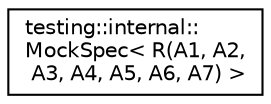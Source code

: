digraph "Graphical Class Hierarchy"
{
  edge [fontname="Helvetica",fontsize="10",labelfontname="Helvetica",labelfontsize="10"];
  node [fontname="Helvetica",fontsize="10",shape=record];
  rankdir="LR";
  Node0 [label="testing::internal::\lMockSpec\< R(A1, A2,\l A3, A4, A5, A6, A7) \>",height=0.2,width=0.4,color="black", fillcolor="white", style="filled",URL="$classtesting_1_1internal_1_1MockSpec.html"];
}
